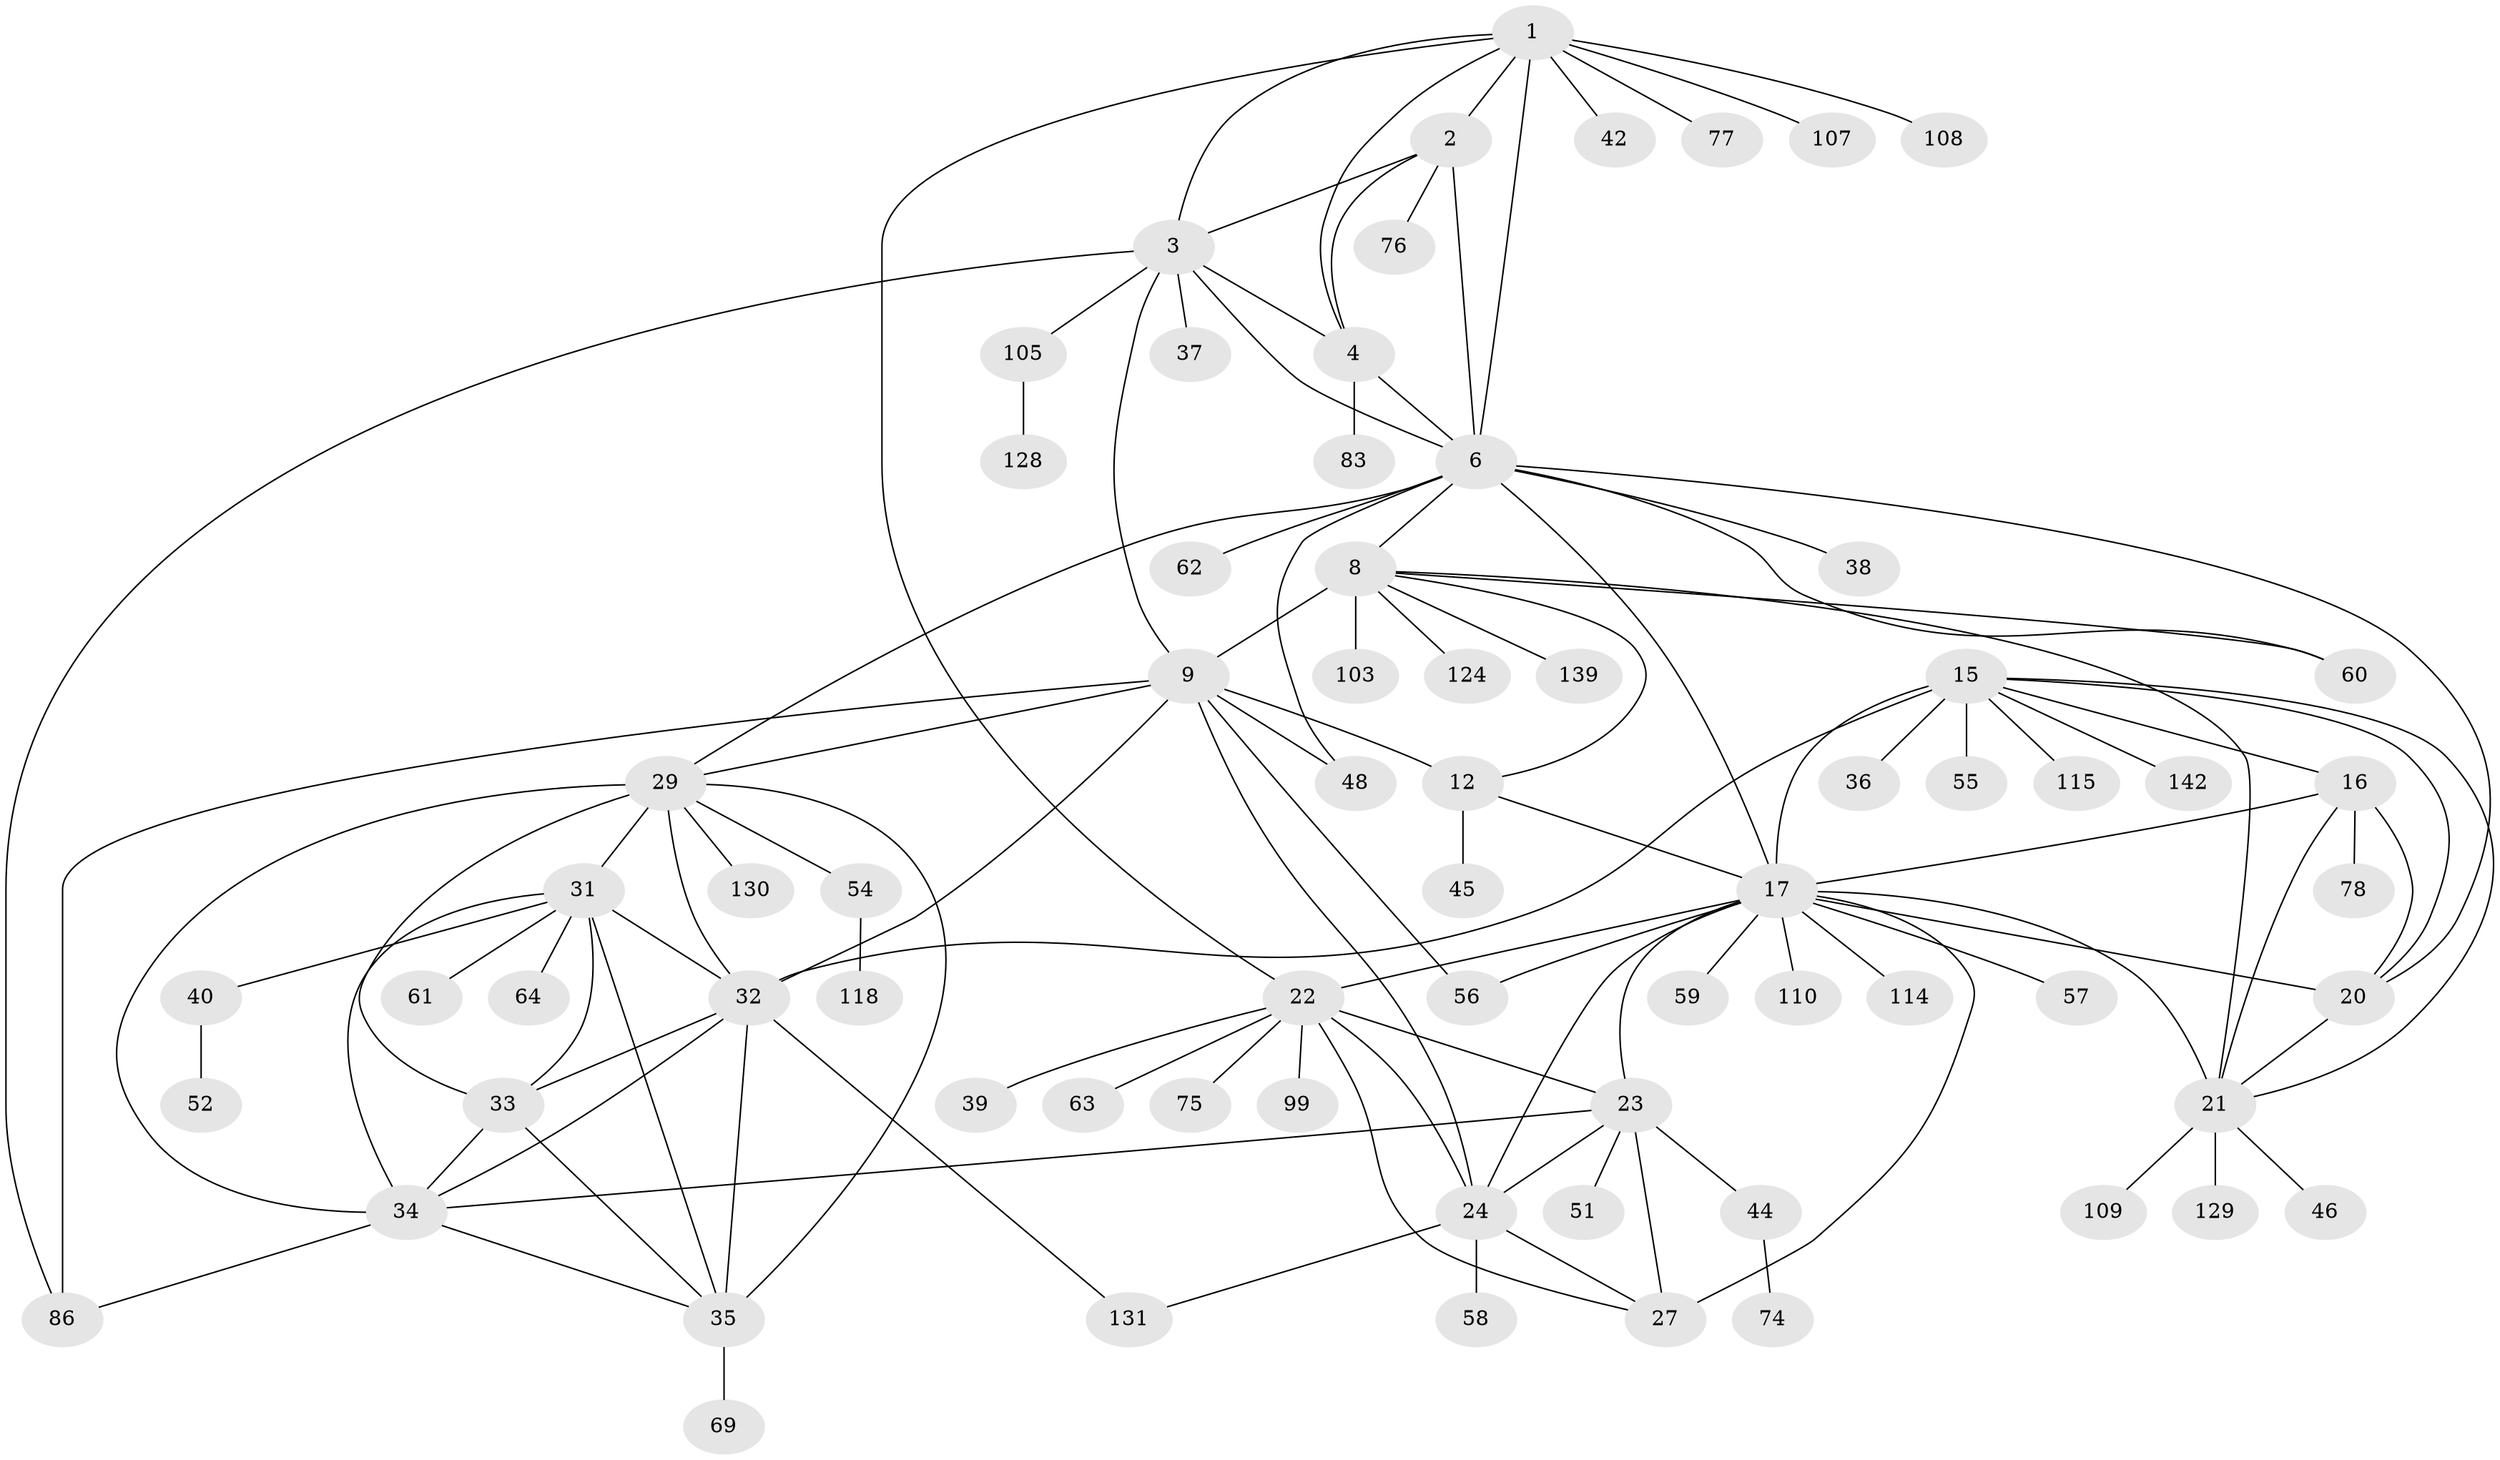 // original degree distribution, {10: 0.04895104895104895, 7: 0.03496503496503497, 8: 0.055944055944055944, 14: 0.013986013986013986, 11: 0.03496503496503497, 9: 0.04895104895104895, 12: 0.006993006993006993, 1: 0.5384615384615384, 2: 0.1888111888111888, 3: 0.027972027972027972}
// Generated by graph-tools (version 1.1) at 2025/15/03/09/25 04:15:54]
// undirected, 71 vertices, 115 edges
graph export_dot {
graph [start="1"]
  node [color=gray90,style=filled];
  1 [super="+5"];
  2;
  3;
  4 [super="+47"];
  6 [super="+53+122+7"];
  8 [super="+10+90"];
  9 [super="+13+11"];
  12 [super="+43+50+88"];
  15;
  16;
  17 [super="+19+98+127+18+66"];
  20 [super="+135+73+65"];
  21;
  22;
  23 [super="+25+137+26"];
  24;
  27 [super="+49+100+106"];
  29 [super="+30"];
  31;
  32;
  33 [super="+111+95+68+79"];
  34 [super="+117+125"];
  35 [super="+136"];
  36;
  37;
  38;
  39;
  40;
  42;
  44;
  45 [super="+80"];
  46;
  48;
  51 [super="+143"];
  52;
  54;
  55;
  56 [super="+87"];
  57;
  58;
  59;
  60;
  61;
  62;
  63 [super="+113"];
  64;
  69;
  74;
  75;
  76;
  77;
  78;
  83;
  86 [super="+96"];
  99;
  103;
  105 [super="+119"];
  107;
  108;
  109;
  110;
  114;
  115;
  118;
  124;
  128;
  129;
  130;
  131 [super="+134"];
  139;
  142;
  1 -- 2 [weight=2];
  1 -- 3 [weight=2];
  1 -- 4 [weight=2];
  1 -- 6 [weight=4];
  1 -- 42;
  1 -- 77;
  1 -- 107;
  1 -- 108;
  1 -- 22;
  2 -- 3;
  2 -- 4;
  2 -- 6 [weight=2];
  2 -- 76;
  3 -- 4;
  3 -- 6 [weight=2];
  3 -- 37;
  3 -- 86;
  3 -- 105;
  3 -- 9;
  4 -- 6 [weight=2];
  4 -- 83;
  6 -- 8;
  6 -- 29;
  6 -- 38;
  6 -- 48;
  6 -- 60;
  6 -- 17 [weight=2];
  6 -- 20;
  6 -- 62;
  8 -- 9 [weight=8];
  8 -- 12 [weight=2];
  8 -- 103;
  8 -- 124;
  8 -- 139;
  8 -- 21;
  8 -- 60;
  9 -- 12 [weight=4];
  9 -- 32;
  9 -- 56;
  9 -- 48;
  9 -- 86;
  9 -- 24;
  9 -- 29;
  12 -- 17;
  12 -- 45;
  15 -- 16;
  15 -- 17 [weight=3];
  15 -- 20;
  15 -- 21;
  15 -- 32;
  15 -- 36;
  15 -- 55;
  15 -- 115;
  15 -- 142;
  16 -- 17 [weight=3];
  16 -- 20;
  16 -- 21;
  16 -- 78;
  17 -- 20 [weight=3];
  17 -- 21 [weight=3];
  17 -- 22 [weight=2];
  17 -- 23 [weight=3];
  17 -- 24;
  17 -- 27;
  17 -- 110;
  17 -- 114;
  17 -- 57;
  17 -- 59;
  17 -- 56;
  20 -- 21;
  21 -- 46;
  21 -- 109;
  21 -- 129;
  22 -- 23 [weight=3];
  22 -- 24;
  22 -- 27;
  22 -- 39;
  22 -- 63;
  22 -- 75;
  22 -- 99;
  23 -- 24 [weight=3];
  23 -- 27 [weight=3];
  23 -- 44;
  23 -- 34;
  23 -- 51;
  24 -- 27;
  24 -- 58;
  24 -- 131;
  29 -- 31 [weight=2];
  29 -- 32 [weight=2];
  29 -- 33 [weight=2];
  29 -- 34 [weight=2];
  29 -- 35 [weight=2];
  29 -- 130;
  29 -- 54;
  31 -- 32;
  31 -- 33;
  31 -- 34;
  31 -- 35;
  31 -- 40;
  31 -- 61;
  31 -- 64;
  32 -- 33;
  32 -- 34;
  32 -- 35;
  32 -- 131;
  33 -- 34;
  33 -- 35;
  34 -- 35;
  34 -- 86;
  35 -- 69;
  40 -- 52;
  44 -- 74;
  54 -- 118;
  105 -- 128;
}
